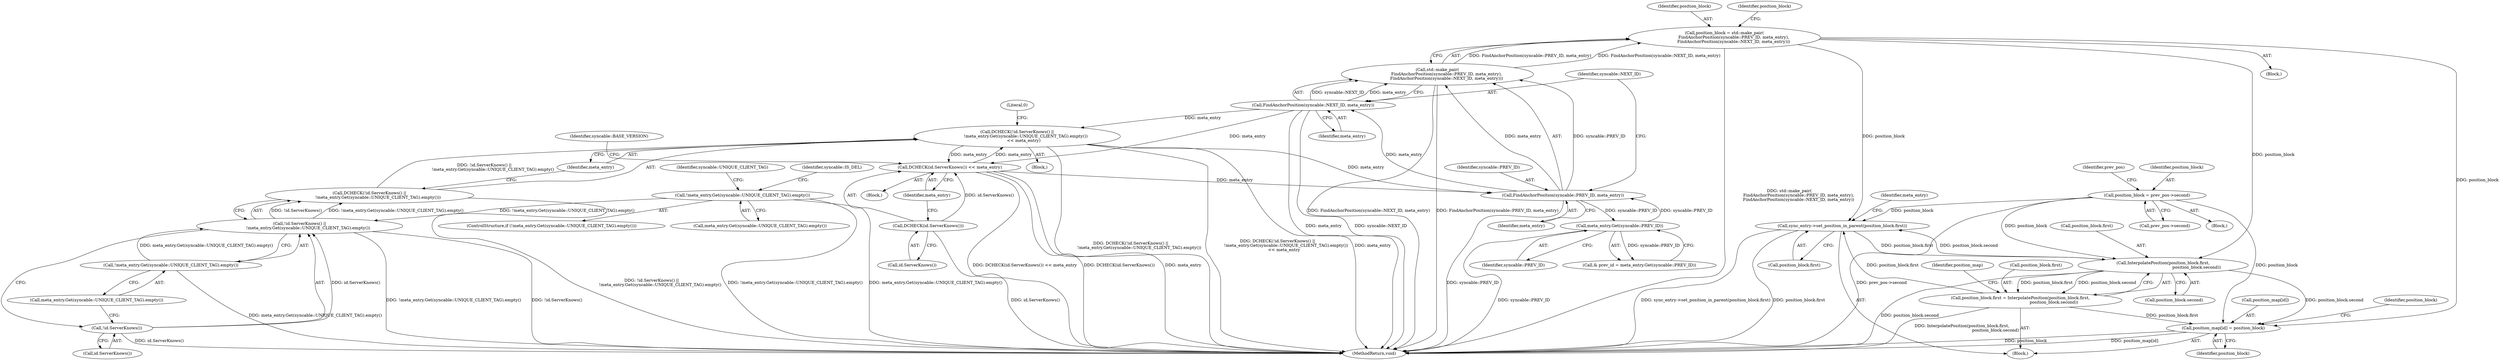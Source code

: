digraph "0_Chrome_19190765882e272a6a2162c89acdb29110f7e3cf@array" {
"1000334" [label="(Call,position_map[id] = position_block)"];
"1000327" [label="(Call,InterpolatePosition(position_block.first,\n                                                   position_block.second))"];
"1000314" [label="(Call,position_block = std::make_pair(\n              FindAnchorPosition(syncable::PREV_ID, meta_entry),\n              FindAnchorPosition(syncable::NEXT_ID, meta_entry)))"];
"1000316" [label="(Call,std::make_pair(\n              FindAnchorPosition(syncable::PREV_ID, meta_entry),\n              FindAnchorPosition(syncable::NEXT_ID, meta_entry)))"];
"1000317" [label="(Call,FindAnchorPosition(syncable::PREV_ID, meta_entry))"];
"1000283" [label="(Call,meta_entry.Get(syncable::PREV_ID))"];
"1000241" [label="(Call,DCHECK(!id.ServerKnows() ||\n             !meta_entry.Get(syncable::UNIQUE_CLIENT_TAG).empty())\n          << meta_entry)"];
"1000242" [label="(Call,DCHECK(!id.ServerKnows() ||\n             !meta_entry.Get(syncable::UNIQUE_CLIENT_TAG).empty()))"];
"1000243" [label="(Call,!id.ServerKnows() ||\n             !meta_entry.Get(syncable::UNIQUE_CLIENT_TAG).empty())"];
"1000244" [label="(Call,!id.ServerKnows())"];
"1000183" [label="(Call,!meta_entry.Get(syncable::UNIQUE_CLIENT_TAG).empty())"];
"1000246" [label="(Call,!meta_entry.Get(syncable::UNIQUE_CLIENT_TAG).empty())"];
"1000320" [label="(Call,FindAnchorPosition(syncable::NEXT_ID, meta_entry))"];
"1000253" [label="(Call,DCHECK(id.ServerKnows()) << meta_entry)"];
"1000254" [label="(Call,DCHECK(id.ServerKnows()))"];
"1000305" [label="(Call,position_block = prev_pos->second)"];
"1000339" [label="(Call,sync_entry->set_position_in_parent(position_block.first))"];
"1000323" [label="(Call,position_block.first = InterpolatePosition(position_block.first,\n                                                   position_block.second))"];
"1000315" [label="(Identifier,position_block)"];
"1000284" [label="(Identifier,syncable::PREV_ID)"];
"1000242" [label="(Call,DCHECK(!id.ServerKnows() ||\n             !meta_entry.Get(syncable::UNIQUE_CLIENT_TAG).empty()))"];
"1000183" [label="(Call,!meta_entry.Get(syncable::UNIQUE_CLIENT_TAG).empty())"];
"1000243" [label="(Call,!id.ServerKnows() ||\n             !meta_entry.Get(syncable::UNIQUE_CLIENT_TAG).empty())"];
"1000256" [label="(Identifier,meta_entry)"];
"1000283" [label="(Call,meta_entry.Get(syncable::PREV_ID))"];
"1000307" [label="(Call,prev_pos->second)"];
"1000313" [label="(Block,)"];
"1000325" [label="(Identifier,position_block)"];
"1000340" [label="(Call,position_block.first)"];
"1000311" [label="(Identifier,prev_pos)"];
"1000320" [label="(Call,FindAnchorPosition(syncable::NEXT_ID, meta_entry))"];
"1000324" [label="(Call,position_block.first)"];
"1000255" [label="(Call,id.ServerKnows())"];
"1000318" [label="(Identifier,syncable::PREV_ID)"];
"1000321" [label="(Identifier,syncable::NEXT_ID)"];
"1000336" [label="(Identifier,position_map)"];
"1000279" [label="(Block,)"];
"1000322" [label="(Identifier,meta_entry)"];
"1000247" [label="(Call,meta_entry.Get(syncable::UNIQUE_CLIENT_TAG).empty())"];
"1000188" [label="(Identifier,syncable::UNIQUE_CLIENT_TAG)"];
"1000259" [label="(Identifier,syncable::BASE_VERSION)"];
"1000244" [label="(Call,!id.ServerKnows())"];
"1000327" [label="(Call,InterpolatePosition(position_block.first,\n                                                   position_block.second))"];
"1000345" [label="(Identifier,meta_entry)"];
"1000339" [label="(Call,sync_entry->set_position_in_parent(position_block.first))"];
"1000240" [label="(Block,)"];
"1000250" [label="(Literal,0)"];
"1000319" [label="(Identifier,meta_entry)"];
"1000304" [label="(Block,)"];
"1000316" [label="(Call,std::make_pair(\n              FindAnchorPosition(syncable::PREV_ID, meta_entry),\n              FindAnchorPosition(syncable::NEXT_ID, meta_entry)))"];
"1000305" [label="(Call,position_block = prev_pos->second)"];
"1000328" [label="(Call,position_block.first)"];
"1000246" [label="(Call,!meta_entry.Get(syncable::UNIQUE_CLIENT_TAG).empty())"];
"1000253" [label="(Call,DCHECK(id.ServerKnows()) << meta_entry)"];
"1000341" [label="(Identifier,position_block)"];
"1000334" [label="(Call,position_map[id] = position_block)"];
"1000338" [label="(Identifier,position_block)"];
"1000306" [label="(Identifier,position_block)"];
"1000317" [label="(Call,FindAnchorPosition(syncable::PREV_ID, meta_entry))"];
"1000331" [label="(Call,position_block.second)"];
"1000349" [label="(MethodReturn,void)"];
"1000314" [label="(Call,position_block = std::make_pair(\n              FindAnchorPosition(syncable::PREV_ID, meta_entry),\n              FindAnchorPosition(syncable::NEXT_ID, meta_entry)))"];
"1000241" [label="(Call,DCHECK(!id.ServerKnows() ||\n             !meta_entry.Get(syncable::UNIQUE_CLIENT_TAG).empty())\n          << meta_entry)"];
"1000248" [label="(Identifier,meta_entry)"];
"1000245" [label="(Call,id.ServerKnows())"];
"1000252" [label="(Block,)"];
"1000254" [label="(Call,DCHECK(id.ServerKnows()))"];
"1000335" [label="(Call,position_map[id])"];
"1000193" [label="(Identifier,syncable::IS_DEL)"];
"1000182" [label="(ControlStructure,if (!meta_entry.Get(syncable::UNIQUE_CLIENT_TAG).empty()))"];
"1000281" [label="(Call,& prev_id = meta_entry.Get(syncable::PREV_ID))"];
"1000323" [label="(Call,position_block.first = InterpolatePosition(position_block.first,\n                                                   position_block.second))"];
"1000184" [label="(Call,meta_entry.Get(syncable::UNIQUE_CLIENT_TAG).empty())"];
"1000334" -> "1000279"  [label="AST: "];
"1000334" -> "1000338"  [label="CFG: "];
"1000335" -> "1000334"  [label="AST: "];
"1000338" -> "1000334"  [label="AST: "];
"1000341" -> "1000334"  [label="CFG: "];
"1000334" -> "1000349"  [label="DDG: position_block"];
"1000334" -> "1000349"  [label="DDG: position_map[id]"];
"1000327" -> "1000334"  [label="DDG: position_block.second"];
"1000314" -> "1000334"  [label="DDG: position_block"];
"1000305" -> "1000334"  [label="DDG: position_block"];
"1000323" -> "1000334"  [label="DDG: position_block.first"];
"1000327" -> "1000323"  [label="AST: "];
"1000327" -> "1000331"  [label="CFG: "];
"1000328" -> "1000327"  [label="AST: "];
"1000331" -> "1000327"  [label="AST: "];
"1000323" -> "1000327"  [label="CFG: "];
"1000327" -> "1000349"  [label="DDG: position_block.second"];
"1000327" -> "1000323"  [label="DDG: position_block.first"];
"1000327" -> "1000323"  [label="DDG: position_block.second"];
"1000314" -> "1000327"  [label="DDG: position_block"];
"1000305" -> "1000327"  [label="DDG: position_block"];
"1000339" -> "1000327"  [label="DDG: position_block.first"];
"1000327" -> "1000339"  [label="DDG: position_block.second"];
"1000314" -> "1000313"  [label="AST: "];
"1000314" -> "1000316"  [label="CFG: "];
"1000315" -> "1000314"  [label="AST: "];
"1000316" -> "1000314"  [label="AST: "];
"1000325" -> "1000314"  [label="CFG: "];
"1000314" -> "1000349"  [label="DDG: std::make_pair(\n              FindAnchorPosition(syncable::PREV_ID, meta_entry),\n              FindAnchorPosition(syncable::NEXT_ID, meta_entry))"];
"1000316" -> "1000314"  [label="DDG: FindAnchorPosition(syncable::PREV_ID, meta_entry)"];
"1000316" -> "1000314"  [label="DDG: FindAnchorPosition(syncable::NEXT_ID, meta_entry)"];
"1000314" -> "1000339"  [label="DDG: position_block"];
"1000316" -> "1000320"  [label="CFG: "];
"1000317" -> "1000316"  [label="AST: "];
"1000320" -> "1000316"  [label="AST: "];
"1000316" -> "1000349"  [label="DDG: FindAnchorPosition(syncable::NEXT_ID, meta_entry)"];
"1000316" -> "1000349"  [label="DDG: FindAnchorPosition(syncable::PREV_ID, meta_entry)"];
"1000317" -> "1000316"  [label="DDG: syncable::PREV_ID"];
"1000317" -> "1000316"  [label="DDG: meta_entry"];
"1000320" -> "1000316"  [label="DDG: syncable::NEXT_ID"];
"1000320" -> "1000316"  [label="DDG: meta_entry"];
"1000317" -> "1000319"  [label="CFG: "];
"1000318" -> "1000317"  [label="AST: "];
"1000319" -> "1000317"  [label="AST: "];
"1000321" -> "1000317"  [label="CFG: "];
"1000317" -> "1000349"  [label="DDG: syncable::PREV_ID"];
"1000317" -> "1000283"  [label="DDG: syncable::PREV_ID"];
"1000283" -> "1000317"  [label="DDG: syncable::PREV_ID"];
"1000241" -> "1000317"  [label="DDG: meta_entry"];
"1000253" -> "1000317"  [label="DDG: meta_entry"];
"1000317" -> "1000320"  [label="DDG: meta_entry"];
"1000283" -> "1000281"  [label="AST: "];
"1000283" -> "1000284"  [label="CFG: "];
"1000284" -> "1000283"  [label="AST: "];
"1000281" -> "1000283"  [label="CFG: "];
"1000283" -> "1000349"  [label="DDG: syncable::PREV_ID"];
"1000283" -> "1000281"  [label="DDG: syncable::PREV_ID"];
"1000241" -> "1000240"  [label="AST: "];
"1000241" -> "1000248"  [label="CFG: "];
"1000242" -> "1000241"  [label="AST: "];
"1000248" -> "1000241"  [label="AST: "];
"1000250" -> "1000241"  [label="CFG: "];
"1000241" -> "1000349"  [label="DDG: meta_entry"];
"1000241" -> "1000349"  [label="DDG: DCHECK(!id.ServerKnows() ||\n             !meta_entry.Get(syncable::UNIQUE_CLIENT_TAG).empty())"];
"1000241" -> "1000349"  [label="DDG: DCHECK(!id.ServerKnows() ||\n             !meta_entry.Get(syncable::UNIQUE_CLIENT_TAG).empty())\n          << meta_entry"];
"1000242" -> "1000241"  [label="DDG: !id.ServerKnows() ||\n             !meta_entry.Get(syncable::UNIQUE_CLIENT_TAG).empty()"];
"1000320" -> "1000241"  [label="DDG: meta_entry"];
"1000253" -> "1000241"  [label="DDG: meta_entry"];
"1000241" -> "1000253"  [label="DDG: meta_entry"];
"1000242" -> "1000243"  [label="CFG: "];
"1000243" -> "1000242"  [label="AST: "];
"1000248" -> "1000242"  [label="CFG: "];
"1000242" -> "1000349"  [label="DDG: !id.ServerKnows() ||\n             !meta_entry.Get(syncable::UNIQUE_CLIENT_TAG).empty()"];
"1000243" -> "1000242"  [label="DDG: !id.ServerKnows()"];
"1000243" -> "1000242"  [label="DDG: !meta_entry.Get(syncable::UNIQUE_CLIENT_TAG).empty()"];
"1000243" -> "1000244"  [label="CFG: "];
"1000243" -> "1000246"  [label="CFG: "];
"1000244" -> "1000243"  [label="AST: "];
"1000246" -> "1000243"  [label="AST: "];
"1000243" -> "1000349"  [label="DDG: !id.ServerKnows()"];
"1000243" -> "1000349"  [label="DDG: !meta_entry.Get(syncable::UNIQUE_CLIENT_TAG).empty()"];
"1000244" -> "1000243"  [label="DDG: id.ServerKnows()"];
"1000183" -> "1000243"  [label="DDG: !meta_entry.Get(syncable::UNIQUE_CLIENT_TAG).empty()"];
"1000246" -> "1000243"  [label="DDG: meta_entry.Get(syncable::UNIQUE_CLIENT_TAG).empty()"];
"1000244" -> "1000245"  [label="CFG: "];
"1000245" -> "1000244"  [label="AST: "];
"1000247" -> "1000244"  [label="CFG: "];
"1000244" -> "1000349"  [label="DDG: id.ServerKnows()"];
"1000183" -> "1000182"  [label="AST: "];
"1000183" -> "1000184"  [label="CFG: "];
"1000184" -> "1000183"  [label="AST: "];
"1000188" -> "1000183"  [label="CFG: "];
"1000193" -> "1000183"  [label="CFG: "];
"1000183" -> "1000349"  [label="DDG: meta_entry.Get(syncable::UNIQUE_CLIENT_TAG).empty()"];
"1000183" -> "1000349"  [label="DDG: !meta_entry.Get(syncable::UNIQUE_CLIENT_TAG).empty()"];
"1000246" -> "1000247"  [label="CFG: "];
"1000247" -> "1000246"  [label="AST: "];
"1000246" -> "1000349"  [label="DDG: meta_entry.Get(syncable::UNIQUE_CLIENT_TAG).empty()"];
"1000320" -> "1000322"  [label="CFG: "];
"1000321" -> "1000320"  [label="AST: "];
"1000322" -> "1000320"  [label="AST: "];
"1000320" -> "1000349"  [label="DDG: meta_entry"];
"1000320" -> "1000349"  [label="DDG: syncable::NEXT_ID"];
"1000320" -> "1000253"  [label="DDG: meta_entry"];
"1000253" -> "1000252"  [label="AST: "];
"1000253" -> "1000256"  [label="CFG: "];
"1000254" -> "1000253"  [label="AST: "];
"1000256" -> "1000253"  [label="AST: "];
"1000259" -> "1000253"  [label="CFG: "];
"1000253" -> "1000349"  [label="DDG: DCHECK(id.ServerKnows()) << meta_entry"];
"1000253" -> "1000349"  [label="DDG: DCHECK(id.ServerKnows())"];
"1000253" -> "1000349"  [label="DDG: meta_entry"];
"1000254" -> "1000253"  [label="DDG: id.ServerKnows()"];
"1000254" -> "1000255"  [label="CFG: "];
"1000255" -> "1000254"  [label="AST: "];
"1000256" -> "1000254"  [label="CFG: "];
"1000254" -> "1000349"  [label="DDG: id.ServerKnows()"];
"1000305" -> "1000304"  [label="AST: "];
"1000305" -> "1000307"  [label="CFG: "];
"1000306" -> "1000305"  [label="AST: "];
"1000307" -> "1000305"  [label="AST: "];
"1000311" -> "1000305"  [label="CFG: "];
"1000305" -> "1000349"  [label="DDG: prev_pos->second"];
"1000305" -> "1000339"  [label="DDG: position_block"];
"1000339" -> "1000279"  [label="AST: "];
"1000339" -> "1000340"  [label="CFG: "];
"1000340" -> "1000339"  [label="AST: "];
"1000345" -> "1000339"  [label="CFG: "];
"1000339" -> "1000349"  [label="DDG: sync_entry->set_position_in_parent(position_block.first)"];
"1000339" -> "1000349"  [label="DDG: position_block.first"];
"1000323" -> "1000339"  [label="DDG: position_block.first"];
"1000323" -> "1000279"  [label="AST: "];
"1000324" -> "1000323"  [label="AST: "];
"1000336" -> "1000323"  [label="CFG: "];
"1000323" -> "1000349"  [label="DDG: InterpolatePosition(position_block.first,\n                                                   position_block.second)"];
}
